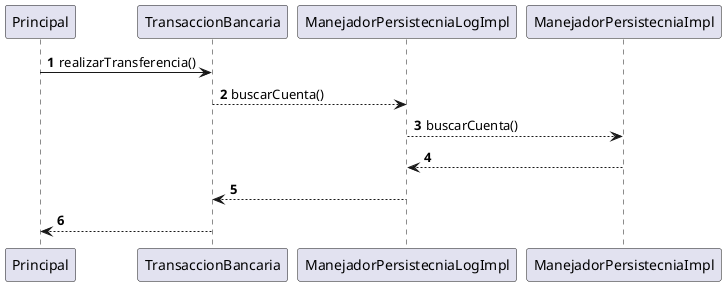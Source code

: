 @startuml
'https://plantuml.com/sequence-diagram

autonumber

Principal -> TransaccionBancaria: realizarTransferencia()
TransaccionBancaria --> ManejadorPersistecniaLogImpl: buscarCuenta()
ManejadorPersistecniaLogImpl --> ManejadorPersistecniaImpl: buscarCuenta()

ManejadorPersistecniaLogImpl <-- ManejadorPersistecniaImpl
TransaccionBancaria <-- ManejadorPersistecniaLogImpl
Principal <-- TransaccionBancaria
@enduml